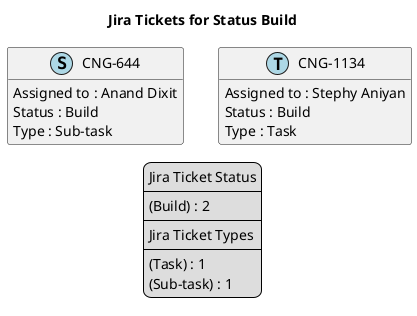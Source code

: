 @startuml
'https://plantuml.com/class-diagram

' GENERATE CLASS DIAGRAM ===========
' Generated at    : Fri Apr 19 14:50:29 CEST 2024

title Jira Tickets for Status Build
hide empty members

legend
Jira Ticket Status
----
(Build) : 2
----
Jira Ticket Types
----
(Task) : 1
(Sub-task) : 1
end legend


' Tickets =======
class "CNG-644" << (S,lightblue) >> {
  Assigned to : Anand Dixit
  Status : Build
  Type : Sub-task
}

class "CNG-1134" << (T,lightblue) >> {
  Assigned to : Stephy Aniyan
  Status : Build
  Type : Task
}



' Links =======


@enduml
